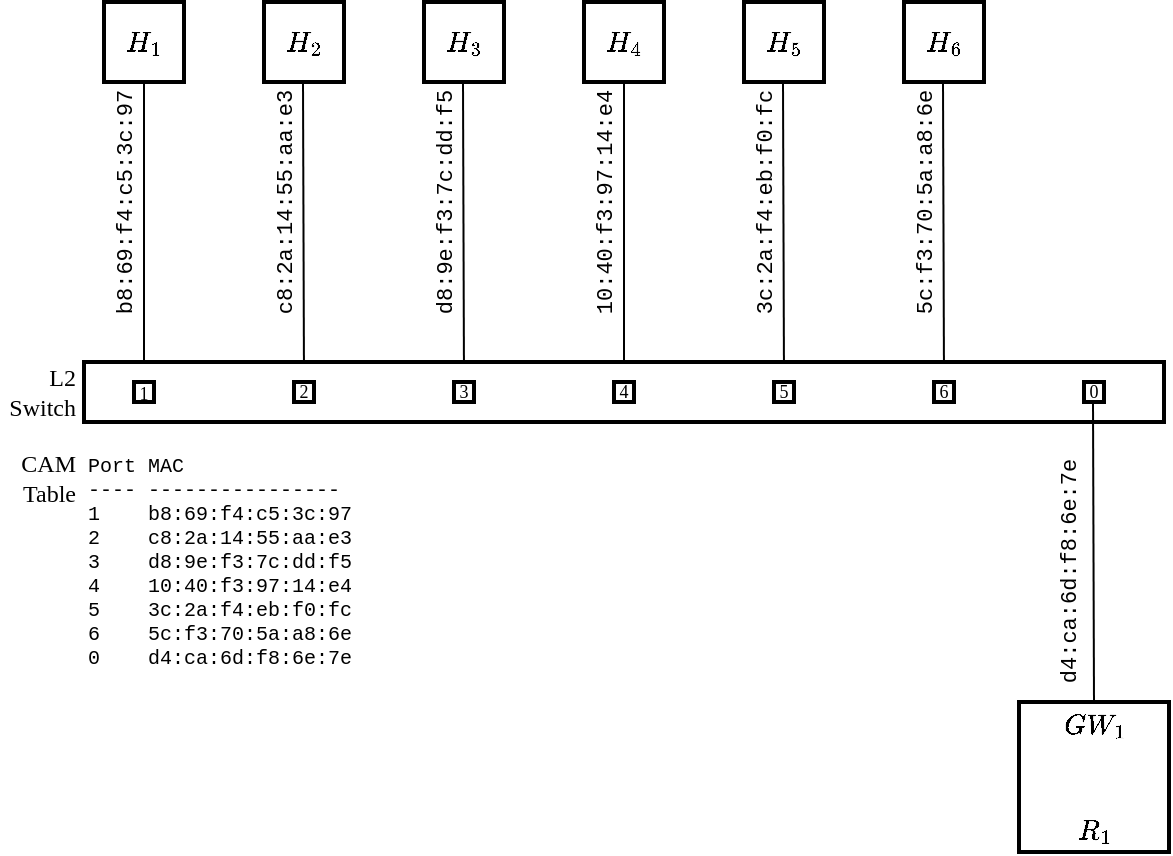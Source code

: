 <mxfile version="13.7.7" type="github">
  <diagram id="4Zgy66-phFbGBRuDP2bV" name="Seite-1">
    <mxGraphModel dx="1185" dy="770" grid="1" gridSize="10" guides="1" tooltips="1" connect="1" arrows="1" fold="1" page="1" pageScale="1" pageWidth="827" pageHeight="1169" math="1" shadow="0">
      <root>
        <mxCell id="0" />
        <mxCell id="1" parent="0" />
        <mxCell id="HDMQ9oWZRbvWbr3XCpym-1" value="$$H_1$$" style="whiteSpace=wrap;html=1;aspect=fixed;strokeWidth=2;" parent="1" vertex="1">
          <mxGeometry x="80" y="40" width="40" height="40" as="geometry" />
        </mxCell>
        <mxCell id="HDMQ9oWZRbvWbr3XCpym-2" value="$$H_2$$" style="whiteSpace=wrap;html=1;aspect=fixed;strokeWidth=2;" parent="1" vertex="1">
          <mxGeometry x="160" y="40" width="40" height="40" as="geometry" />
        </mxCell>
        <mxCell id="HDMQ9oWZRbvWbr3XCpym-3" value="$$H_3$$" style="whiteSpace=wrap;html=1;aspect=fixed;strokeWidth=2;" parent="1" vertex="1">
          <mxGeometry x="240" y="40" width="40" height="40" as="geometry" />
        </mxCell>
        <mxCell id="HDMQ9oWZRbvWbr3XCpym-5" value="$$H_4$$" style="whiteSpace=wrap;html=1;aspect=fixed;strokeWidth=2;" parent="1" vertex="1">
          <mxGeometry x="320" y="40" width="40" height="40" as="geometry" />
        </mxCell>
        <mxCell id="HDMQ9oWZRbvWbr3XCpym-6" value="$$H_5$$" style="whiteSpace=wrap;html=1;aspect=fixed;strokeWidth=2;" parent="1" vertex="1">
          <mxGeometry x="400" y="40" width="40" height="40" as="geometry" />
        </mxCell>
        <mxCell id="HDMQ9oWZRbvWbr3XCpym-7" value="$$H_6$$" style="whiteSpace=wrap;html=1;aspect=fixed;strokeWidth=2;" parent="1" vertex="1">
          <mxGeometry x="480" y="40" width="40" height="40" as="geometry" />
        </mxCell>
        <mxCell id="HDMQ9oWZRbvWbr3XCpym-10" value="" style="endArrow=none;html=1;strokeWidth=1;entryX=0.5;entryY=1;entryDx=0;entryDy=0;exitX=0.5;exitY=0;exitDx=0;exitDy=0;" parent="1" source="HDMQ9oWZRbvWbr3XCpym-28" target="HDMQ9oWZRbvWbr3XCpym-1" edge="1">
          <mxGeometry width="50" height="50" relative="1" as="geometry">
            <mxPoint x="100" y="120" as="sourcePoint" />
            <mxPoint x="100" y="80" as="targetPoint" />
          </mxGeometry>
        </mxCell>
        <mxCell id="HDMQ9oWZRbvWbr3XCpym-11" value="" style="endArrow=none;html=1;strokeWidth=1;entryX=0.5;entryY=1;entryDx=0;entryDy=0;exitX=0.5;exitY=0;exitDx=0;exitDy=0;" parent="1" source="HDMQ9oWZRbvWbr3XCpym-29" edge="1">
          <mxGeometry width="50" height="50" relative="1" as="geometry">
            <mxPoint x="180" y="120" as="sourcePoint" />
            <mxPoint x="179.5" y="80" as="targetPoint" />
          </mxGeometry>
        </mxCell>
        <mxCell id="HDMQ9oWZRbvWbr3XCpym-13" value="" style="endArrow=none;html=1;strokeWidth=1;entryX=0.5;entryY=1;entryDx=0;entryDy=0;exitX=0.5;exitY=0;exitDx=0;exitDy=0;" parent="1" source="HDMQ9oWZRbvWbr3XCpym-30" edge="1">
          <mxGeometry width="50" height="50" relative="1" as="geometry">
            <mxPoint x="260" y="120" as="sourcePoint" />
            <mxPoint x="259.5" y="80" as="targetPoint" />
          </mxGeometry>
        </mxCell>
        <mxCell id="HDMQ9oWZRbvWbr3XCpym-14" value="" style="endArrow=none;html=1;strokeWidth=1;entryX=0.5;entryY=1;entryDx=0;entryDy=0;exitX=0.5;exitY=0;exitDx=0;exitDy=0;" parent="1" source="HDMQ9oWZRbvWbr3XCpym-33" edge="1">
          <mxGeometry width="50" height="50" relative="1" as="geometry">
            <mxPoint x="340.5" y="120" as="sourcePoint" />
            <mxPoint x="340" y="80" as="targetPoint" />
          </mxGeometry>
        </mxCell>
        <mxCell id="HDMQ9oWZRbvWbr3XCpym-15" value="" style="endArrow=none;html=1;strokeWidth=1;entryX=0.5;entryY=1;entryDx=0;entryDy=0;exitX=0.5;exitY=0;exitDx=0;exitDy=0;" parent="1" source="HDMQ9oWZRbvWbr3XCpym-36" edge="1">
          <mxGeometry width="50" height="50" relative="1" as="geometry">
            <mxPoint x="420" y="120" as="sourcePoint" />
            <mxPoint x="419.5" y="80" as="targetPoint" />
          </mxGeometry>
        </mxCell>
        <mxCell id="HDMQ9oWZRbvWbr3XCpym-16" value="" style="endArrow=none;html=1;strokeWidth=1;entryX=0.5;entryY=1;entryDx=0;entryDy=0;exitX=0.5;exitY=0;exitDx=0;exitDy=0;" parent="1" source="HDMQ9oWZRbvWbr3XCpym-37" edge="1">
          <mxGeometry width="50" height="50" relative="1" as="geometry">
            <mxPoint x="500" y="120" as="sourcePoint" />
            <mxPoint x="499.5" y="80" as="targetPoint" />
          </mxGeometry>
        </mxCell>
        <mxCell id="HDMQ9oWZRbvWbr3XCpym-21" value="&lt;p class=&quot;p1&quot; style=&quot;margin: 0px ; font-stretch: normal ; line-height: normal ; font-size: 11px&quot;&gt;&lt;span class=&quot;s1&quot; style=&quot;background-color: rgb(255 , 255 , 255)&quot;&gt;&lt;font face=&quot;Courier New&quot;&gt;b8:69:f4:c5:3c:97&lt;/font&gt;&lt;/span&gt;&lt;/p&gt;" style="text;html=1;strokeColor=none;fillColor=none;align=center;verticalAlign=middle;whiteSpace=wrap;rounded=0;rotation=-90;" parent="1" vertex="1">
          <mxGeometry x="70" y="130" width="40" height="20" as="geometry" />
        </mxCell>
        <mxCell id="HDMQ9oWZRbvWbr3XCpym-22" value="&lt;p class=&quot;p1&quot; style=&quot;margin: 0px ; font-stretch: normal ; line-height: normal ; font-size: 11px&quot;&gt;&lt;span class=&quot;s1&quot; style=&quot;background-color: rgb(255 , 255 , 255)&quot;&gt;&lt;font face=&quot;Courier New&quot;&gt;c8:2a:14:55:aa:e3&lt;/font&gt;&lt;/span&gt;&lt;/p&gt;" style="text;html=1;strokeColor=none;fillColor=none;align=center;verticalAlign=middle;whiteSpace=wrap;rounded=0;rotation=-90;" parent="1" vertex="1">
          <mxGeometry x="150" y="130" width="40" height="20" as="geometry" />
        </mxCell>
        <mxCell id="HDMQ9oWZRbvWbr3XCpym-23" value="&lt;p class=&quot;p1&quot; style=&quot;margin: 0px ; font-stretch: normal ; line-height: normal ; font-size: 11px&quot;&gt;&lt;span class=&quot;s1&quot; style=&quot;background-color: rgb(255 , 255 , 255)&quot;&gt;&lt;font face=&quot;Courier New&quot;&gt;d8:9e:f3:7c:dd:f5&lt;/font&gt;&lt;/span&gt;&lt;/p&gt;" style="text;html=1;strokeColor=none;fillColor=none;align=center;verticalAlign=middle;whiteSpace=wrap;rounded=0;rotation=-90;" parent="1" vertex="1">
          <mxGeometry x="230" y="130" width="40" height="20" as="geometry" />
        </mxCell>
        <mxCell id="HDMQ9oWZRbvWbr3XCpym-24" value="&lt;p class=&quot;p1&quot; style=&quot;margin: 0px ; font-stretch: normal ; line-height: normal ; font-size: 11px&quot;&gt;&lt;span class=&quot;s1&quot; style=&quot;background-color: rgb(255 , 255 , 255)&quot;&gt;&lt;font face=&quot;Courier New&quot;&gt;10:40:f3:97:14:e4&lt;/font&gt;&lt;/span&gt;&lt;/p&gt;" style="text;html=1;strokeColor=none;fillColor=none;align=center;verticalAlign=middle;whiteSpace=wrap;rounded=0;rotation=-90;" parent="1" vertex="1">
          <mxGeometry x="310" y="130" width="40" height="20" as="geometry" />
        </mxCell>
        <mxCell id="HDMQ9oWZRbvWbr3XCpym-25" value="&lt;p class=&quot;p1&quot; style=&quot;margin: 0px ; font-stretch: normal ; line-height: normal ; font-size: 11px&quot;&gt;&lt;span class=&quot;s1&quot; style=&quot;background-color: rgb(255 , 255 , 255)&quot;&gt;&lt;font face=&quot;Courier New&quot;&gt;3c:2a:f4:eb:f0:fc&lt;/font&gt;&lt;/span&gt;&lt;/p&gt;" style="text;html=1;strokeColor=none;fillColor=none;align=center;verticalAlign=middle;whiteSpace=wrap;rounded=0;rotation=-90;" parent="1" vertex="1">
          <mxGeometry x="390" y="130" width="40" height="20" as="geometry" />
        </mxCell>
        <mxCell id="HDMQ9oWZRbvWbr3XCpym-26" value="&lt;p class=&quot;p1&quot; style=&quot;margin: 0px ; font-stretch: normal ; line-height: normal ; font-size: 11px&quot;&gt;&lt;span style=&quot;font-family: &amp;#34;courier new&amp;#34; ; background-color: rgb(255 , 255 , 255)&quot;&gt;5c:f3:70:5a:a8:6e&lt;/span&gt;&lt;/p&gt;" style="text;html=1;strokeColor=none;fillColor=none;align=center;verticalAlign=middle;whiteSpace=wrap;rounded=0;rotation=-90;" parent="1" vertex="1">
          <mxGeometry x="470" y="130" width="40" height="20" as="geometry" />
        </mxCell>
        <mxCell id="HDMQ9oWZRbvWbr3XCpym-40" value="&lt;font style=&quot;font-size: 10px&quot;&gt;&lt;font style=&quot;font-size: 10px&quot;&gt;Port MAC&lt;br&gt;---- ----------------&lt;br&gt;1&amp;nbsp; &amp;nbsp;&amp;nbsp;&lt;/font&gt;&lt;span style=&quot;text-align: center&quot;&gt;b8:69:f4:c5:3c:97&lt;/span&gt;&lt;font style=&quot;font-size: 10px&quot;&gt;&lt;br&gt;2&amp;nbsp; &amp;nbsp;&amp;nbsp;&lt;/font&gt;&lt;span style=&quot;text-align: center&quot;&gt;c8:2a:14:55:aa:e3&lt;/span&gt;&lt;font style=&quot;font-size: 10px&quot;&gt;&lt;br&gt;3&amp;nbsp; &amp;nbsp;&amp;nbsp;&lt;/font&gt;&lt;span style=&quot;text-align: center&quot;&gt;d8:9e:f3:7c:dd:f5&lt;/span&gt;&lt;font style=&quot;font-size: 10px&quot;&gt;&lt;br&gt;4&amp;nbsp; &amp;nbsp;&amp;nbsp;&lt;/font&gt;&lt;span style=&quot;text-align: center&quot;&gt;10:40:f3:97:14:e4&lt;/span&gt;&lt;font style=&quot;font-size: 10px&quot;&gt;&lt;br&gt;5&amp;nbsp; &amp;nbsp;&amp;nbsp;&lt;/font&gt;&lt;span style=&quot;text-align: center&quot;&gt;3c:2a:f4:eb:f0:fc&lt;/span&gt;&lt;font style=&quot;font-size: 10px&quot;&gt;&lt;br&gt;6&amp;nbsp; &amp;nbsp;&amp;nbsp;&lt;/font&gt;&lt;span style=&quot;text-align: center&quot;&gt;5c:f3:70:5a:a8:6e&lt;br&gt;&lt;/span&gt;&lt;font style=&quot;font-size: 10px&quot;&gt;0&amp;nbsp; &amp;nbsp;&amp;nbsp;&lt;/font&gt;&lt;span style=&quot;text-align: center&quot;&gt;d4:ca:6d:f8:6e:7e&lt;br&gt;&lt;/span&gt;&lt;/font&gt;" style="text;html=1;strokeColor=none;fillColor=none;align=left;verticalAlign=middle;whiteSpace=wrap;rounded=0;fontFamily=Courier New;fontSize=9;labelBackgroundColor=#ffffff;" parent="1" vertex="1">
          <mxGeometry x="70" y="310" width="270" height="20" as="geometry" />
        </mxCell>
        <mxCell id="HDMQ9oWZRbvWbr3XCpym-51" value="CAM&lt;br&gt;Table" style="text;html=1;strokeColor=none;fillColor=none;align=right;verticalAlign=middle;whiteSpace=wrap;rounded=0;fontFamily=Verdana;fontSize=12;" parent="1" vertex="1">
          <mxGeometry x="28" y="268" width="40" height="20" as="geometry" />
        </mxCell>
        <mxCell id="HDMQ9oWZRbvWbr3XCpym-27" value="" style="rounded=0;whiteSpace=wrap;html=1;strokeWidth=2;" parent="1" vertex="1">
          <mxGeometry x="70" y="220" width="540" height="30" as="geometry" />
        </mxCell>
        <mxCell id="HDMQ9oWZRbvWbr3XCpym-28" value="&lt;font style=&quot;font-size: 9px&quot; face=&quot;Verdana&quot;&gt;1&lt;/font&gt;" style="whiteSpace=wrap;html=1;aspect=fixed;strokeWidth=2;" parent="1" vertex="1">
          <mxGeometry x="95" y="230" width="10" height="10" as="geometry" />
        </mxCell>
        <mxCell id="HDMQ9oWZRbvWbr3XCpym-29" value="2" style="whiteSpace=wrap;html=1;aspect=fixed;strokeWidth=2;fontFamily=Verdana;fontSize=9;" parent="1" vertex="1">
          <mxGeometry x="175" y="230" width="10" height="10" as="geometry" />
        </mxCell>
        <mxCell id="HDMQ9oWZRbvWbr3XCpym-30" value="3" style="whiteSpace=wrap;html=1;aspect=fixed;strokeWidth=2;fontFamily=Verdana;fontSize=9;" parent="1" vertex="1">
          <mxGeometry x="255" y="230" width="10" height="10" as="geometry" />
        </mxCell>
        <mxCell id="HDMQ9oWZRbvWbr3XCpym-33" value="4" style="whiteSpace=wrap;html=1;aspect=fixed;strokeWidth=2;fontFamily=Verdana;fontSize=9;" parent="1" vertex="1">
          <mxGeometry x="335" y="230" width="10" height="10" as="geometry" />
        </mxCell>
        <mxCell id="HDMQ9oWZRbvWbr3XCpym-36" value="5" style="whiteSpace=wrap;html=1;aspect=fixed;strokeWidth=2;fontFamily=Verdana;fontSize=9;" parent="1" vertex="1">
          <mxGeometry x="415" y="230" width="10" height="10" as="geometry" />
        </mxCell>
        <mxCell id="HDMQ9oWZRbvWbr3XCpym-37" value="6" style="whiteSpace=wrap;html=1;aspect=fixed;strokeWidth=2;fontFamily=Verdana;fontSize=9;" parent="1" vertex="1">
          <mxGeometry x="495" y="230" width="10" height="10" as="geometry" />
        </mxCell>
        <mxCell id="HDMQ9oWZRbvWbr3XCpym-38" value="&lt;font face=&quot;Verdana&quot;&gt;L2&lt;br&gt;&lt;div style=&quot;&quot;&gt;&lt;span&gt;Switch&lt;/span&gt;&lt;/div&gt;&lt;/font&gt;" style="text;html=1;strokeColor=none;fillColor=none;align=right;verticalAlign=middle;whiteSpace=wrap;rounded=0;" parent="1" vertex="1">
          <mxGeometry x="28" y="225" width="40" height="20" as="geometry" />
        </mxCell>
        <mxCell id="HDMQ9oWZRbvWbr3XCpym-53" value="0" style="whiteSpace=wrap;html=1;aspect=fixed;strokeWidth=2;fontFamily=Verdana;fontSize=9;" parent="1" vertex="1">
          <mxGeometry x="570" y="230" width="10" height="10" as="geometry" />
        </mxCell>
        <mxCell id="HDMQ9oWZRbvWbr3XCpym-54" value="$$GW_1$$&lt;br&gt;$$R_1$$" style="whiteSpace=wrap;html=1;aspect=fixed;strokeWidth=2;" parent="1" vertex="1">
          <mxGeometry x="537.5" y="390" width="75" height="75" as="geometry" />
        </mxCell>
        <mxCell id="HDMQ9oWZRbvWbr3XCpym-55" value="" style="endArrow=none;html=1;strokeWidth=1;entryX=0.5;entryY=1;entryDx=0;entryDy=0;exitX=0.5;exitY=0;exitDx=0;exitDy=0;" parent="1" edge="1">
          <mxGeometry width="50" height="50" relative="1" as="geometry">
            <mxPoint x="575" y="390" as="sourcePoint" />
            <mxPoint x="574.5" y="240" as="targetPoint" />
          </mxGeometry>
        </mxCell>
        <mxCell id="HDMQ9oWZRbvWbr3XCpym-56" value="&lt;p class=&quot;p1&quot; style=&quot;font-family: &amp;#34;helvetica&amp;#34; ; margin: 0px ; font-stretch: normal ; line-height: normal ; font-size: 11px&quot;&gt;&lt;span class=&quot;s1&quot; style=&quot;background-color: rgb(255 , 255 , 255)&quot;&gt;&lt;font face=&quot;Courier New&quot;&gt;d4:ca:6d:f8:6e:7e&lt;/font&gt;&lt;/span&gt;&lt;/p&gt;&lt;div&gt;&lt;span class=&quot;s1&quot; style=&quot;background-color: rgb(255 , 255 , 255)&quot;&gt;&lt;font face=&quot;Courier New&quot;&gt;&lt;br&gt;&lt;/font&gt;&lt;/span&gt;&lt;/div&gt;" style="text;html=1;align=center;verticalAlign=middle;resizable=0;points=[];autosize=1;fontSize=12;fontFamily=Verdana;rotation=-90;" parent="1" vertex="1">
          <mxGeometry x="505" y="310" width="130" height="30" as="geometry" />
        </mxCell>
      </root>
    </mxGraphModel>
  </diagram>
</mxfile>
